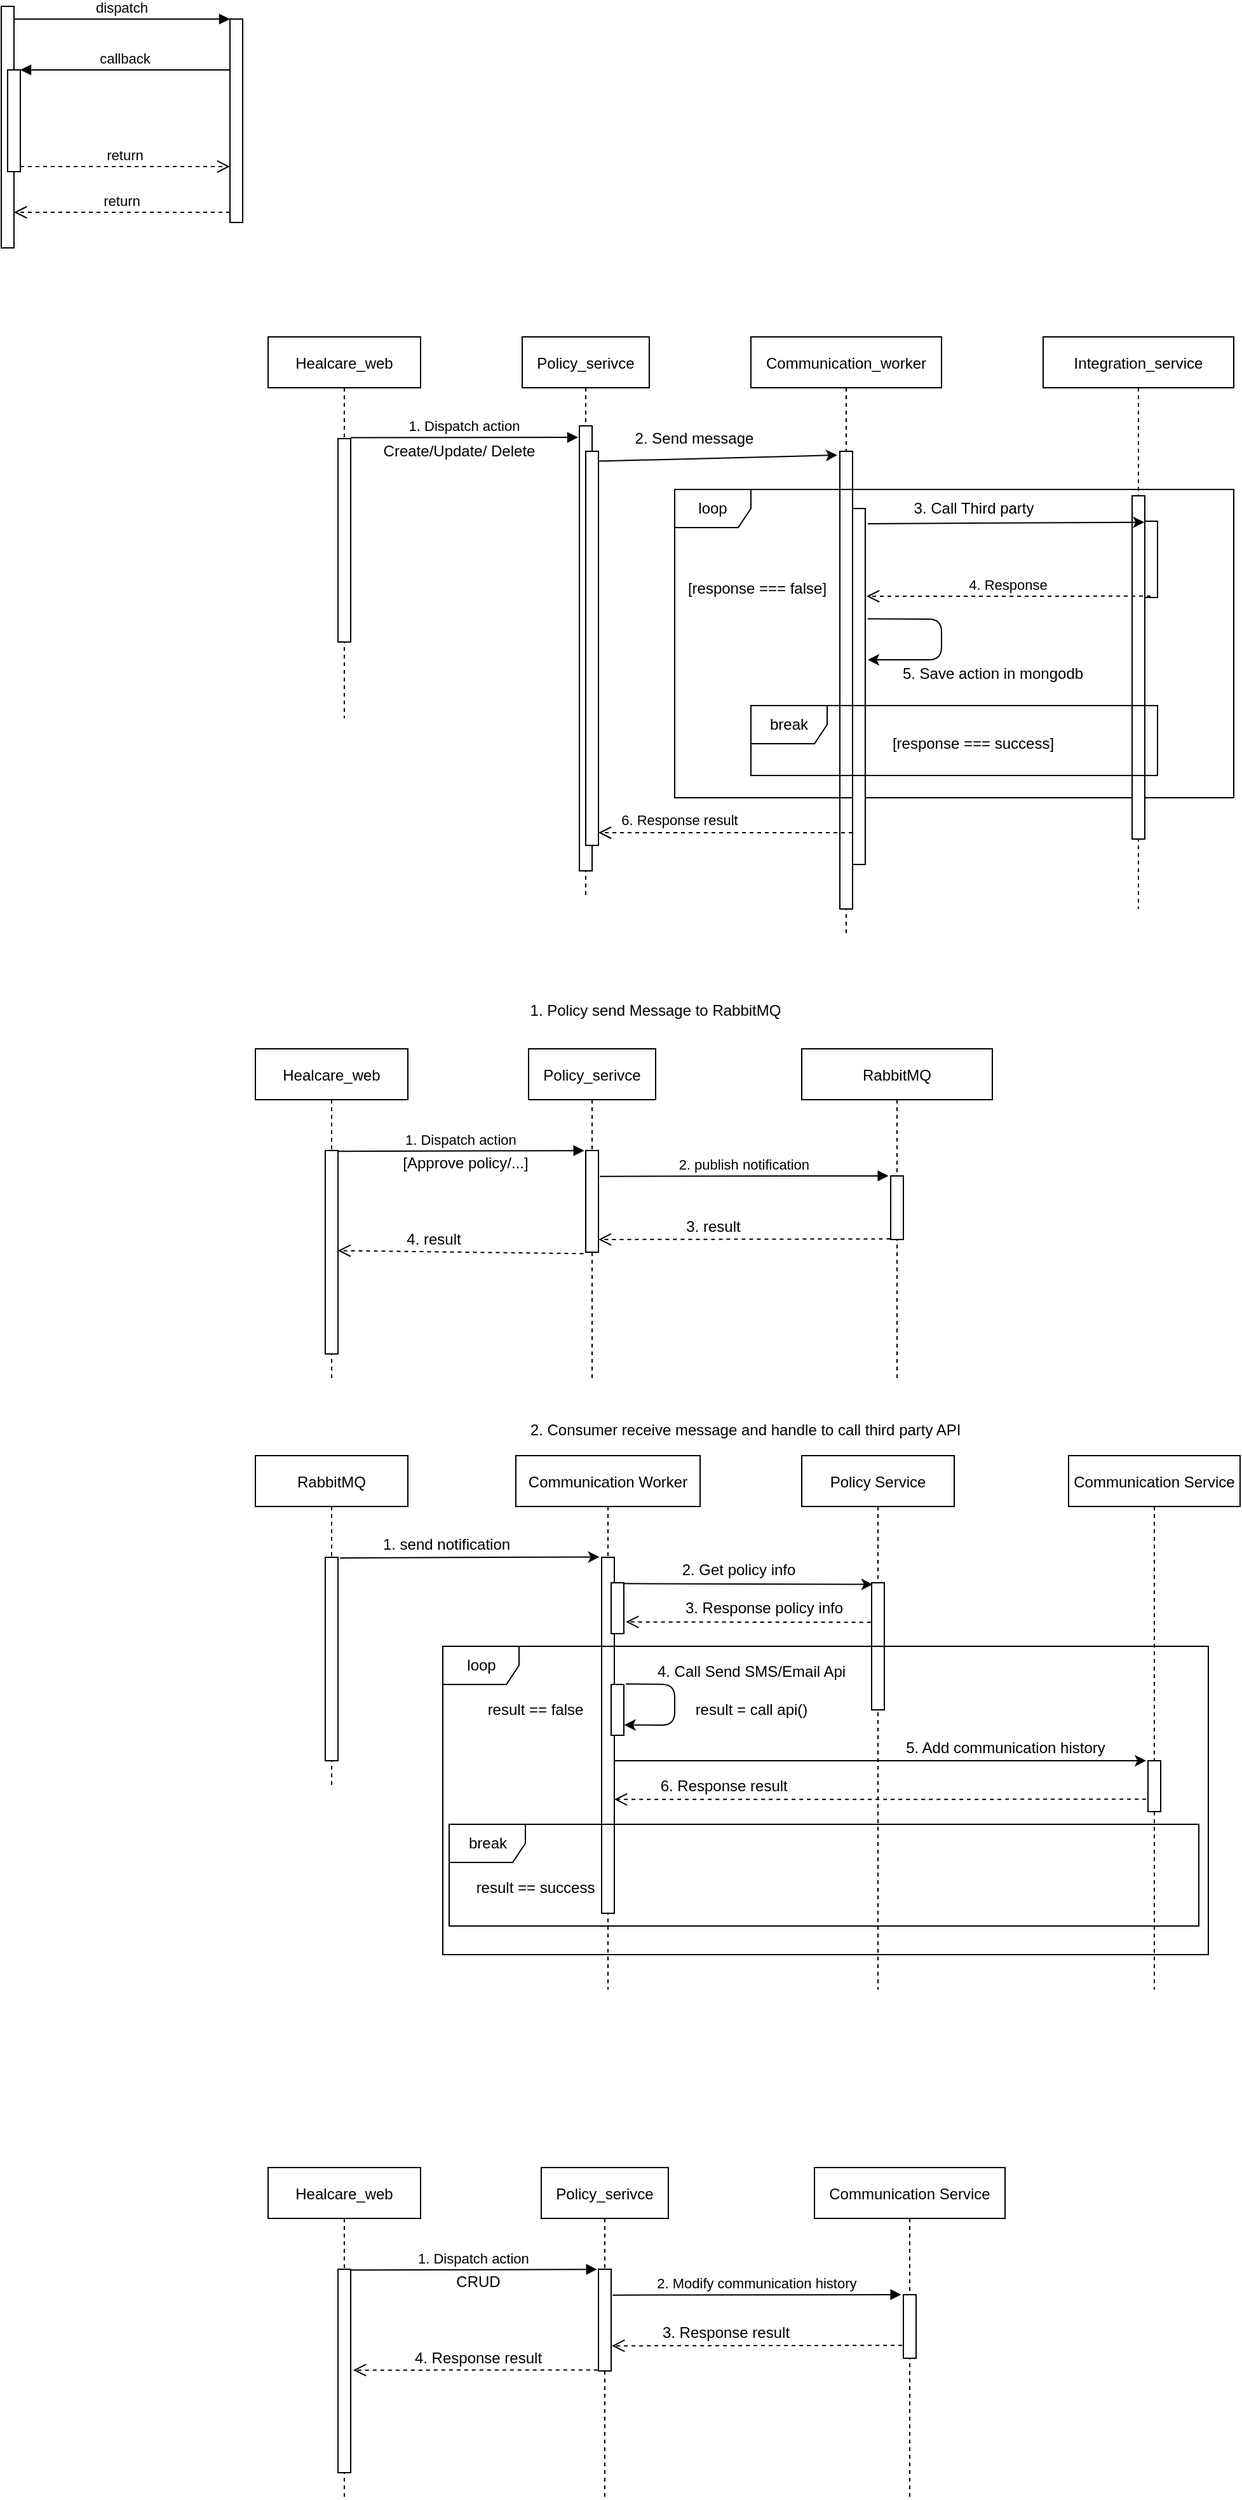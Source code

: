 <mxfile version="14.7.10" type="github">
  <diagram id="kgpKYQtTHZ0yAKxKKP6v" name="Page-1">
    <mxGraphModel dx="1660" dy="1576" grid="1" gridSize="10" guides="1" tooltips="1" connect="1" arrows="1" fold="1" page="1" pageScale="1" pageWidth="850" pageHeight="1100" math="0" shadow="0">
      <root>
        <mxCell id="0" />
        <mxCell id="1" parent="0" />
        <mxCell id="3nuBFxr9cyL0pnOWT2aG-1" value="Policy_serivce" style="shape=umlLifeline;perimeter=lifelinePerimeter;container=1;collapsible=0;recursiveResize=0;rounded=0;shadow=0;strokeWidth=1;" parent="1" vertex="1">
          <mxGeometry x="120" y="80" width="100" height="440" as="geometry" />
        </mxCell>
        <mxCell id="3nuBFxr9cyL0pnOWT2aG-2" value="" style="points=[];perimeter=orthogonalPerimeter;rounded=0;shadow=0;strokeWidth=1;" parent="3nuBFxr9cyL0pnOWT2aG-1" vertex="1">
          <mxGeometry x="45" y="70" width="10" height="350" as="geometry" />
        </mxCell>
        <mxCell id="3nuBFxr9cyL0pnOWT2aG-5" value="Communication_worker" style="shape=umlLifeline;perimeter=lifelinePerimeter;container=1;collapsible=0;recursiveResize=0;rounded=0;shadow=0;strokeWidth=1;" parent="1" vertex="1">
          <mxGeometry x="300" y="80" width="150" height="470" as="geometry" />
        </mxCell>
        <mxCell id="3nuBFxr9cyL0pnOWT2aG-6" value="" style="points=[];perimeter=orthogonalPerimeter;rounded=0;shadow=0;strokeWidth=1;" parent="3nuBFxr9cyL0pnOWT2aG-5" vertex="1">
          <mxGeometry x="70" y="90" width="10" height="360" as="geometry" />
        </mxCell>
        <mxCell id="o4c08-KEGbuTZJm9Iam8-4" value="" style="points=[];perimeter=orthogonalPerimeter;rounded=0;shadow=0;strokeWidth=1;" parent="1" vertex="1">
          <mxGeometry x="-290" y="-180" width="10" height="190" as="geometry" />
        </mxCell>
        <mxCell id="o4c08-KEGbuTZJm9Iam8-5" value="" style="points=[];perimeter=orthogonalPerimeter;rounded=0;shadow=0;strokeWidth=1;" parent="1" vertex="1">
          <mxGeometry x="-285" y="-130" width="10" height="80" as="geometry" />
        </mxCell>
        <mxCell id="o4c08-KEGbuTZJm9Iam8-6" value="" style="points=[];perimeter=orthogonalPerimeter;rounded=0;shadow=0;strokeWidth=1;" parent="1" vertex="1">
          <mxGeometry x="-110" y="-170" width="10" height="160" as="geometry" />
        </mxCell>
        <mxCell id="o4c08-KEGbuTZJm9Iam8-7" value="return" style="verticalAlign=bottom;endArrow=open;dashed=1;endSize=8;exitX=0;exitY=0.95;shadow=0;strokeWidth=1;" parent="1" source="o4c08-KEGbuTZJm9Iam8-6" target="o4c08-KEGbuTZJm9Iam8-4" edge="1">
          <mxGeometry relative="1" as="geometry">
            <mxPoint x="-180" y="-94" as="targetPoint" />
          </mxGeometry>
        </mxCell>
        <mxCell id="o4c08-KEGbuTZJm9Iam8-8" value="dispatch" style="verticalAlign=bottom;endArrow=block;entryX=0;entryY=0;shadow=0;strokeWidth=1;" parent="1" source="o4c08-KEGbuTZJm9Iam8-4" target="o4c08-KEGbuTZJm9Iam8-6" edge="1">
          <mxGeometry relative="1" as="geometry">
            <mxPoint x="-180" y="-170" as="sourcePoint" />
          </mxGeometry>
        </mxCell>
        <mxCell id="o4c08-KEGbuTZJm9Iam8-9" value="callback" style="verticalAlign=bottom;endArrow=block;entryX=1;entryY=0;shadow=0;strokeWidth=1;" parent="1" source="o4c08-KEGbuTZJm9Iam8-6" target="o4c08-KEGbuTZJm9Iam8-5" edge="1">
          <mxGeometry relative="1" as="geometry">
            <mxPoint x="-215" y="-130" as="sourcePoint" />
          </mxGeometry>
        </mxCell>
        <mxCell id="o4c08-KEGbuTZJm9Iam8-10" value="return" style="verticalAlign=bottom;endArrow=open;dashed=1;endSize=8;exitX=1;exitY=0.95;shadow=0;strokeWidth=1;" parent="1" source="o4c08-KEGbuTZJm9Iam8-5" target="o4c08-KEGbuTZJm9Iam8-6" edge="1">
          <mxGeometry relative="1" as="geometry">
            <mxPoint x="-215" y="-73" as="targetPoint" />
          </mxGeometry>
        </mxCell>
        <mxCell id="o4c08-KEGbuTZJm9Iam8-18" value="Healcare_web" style="shape=umlLifeline;perimeter=lifelinePerimeter;container=1;collapsible=0;recursiveResize=0;rounded=0;shadow=0;strokeWidth=1;" parent="1" vertex="1">
          <mxGeometry x="-80" y="80" width="120" height="300" as="geometry" />
        </mxCell>
        <mxCell id="o4c08-KEGbuTZJm9Iam8-19" value="" style="points=[];perimeter=orthogonalPerimeter;rounded=0;shadow=0;strokeWidth=1;" parent="o4c08-KEGbuTZJm9Iam8-18" vertex="1">
          <mxGeometry x="55" y="80" width="10" height="160" as="geometry" />
        </mxCell>
        <mxCell id="o4c08-KEGbuTZJm9Iam8-20" value="1. Dispatch action" style="verticalAlign=bottom;endArrow=block;shadow=0;strokeWidth=1;exitX=1;exitY=-0.005;exitDx=0;exitDy=0;exitPerimeter=0;" parent="1" source="o4c08-KEGbuTZJm9Iam8-19" edge="1">
          <mxGeometry relative="1" as="geometry">
            <mxPoint x="-10" y="160.0" as="sourcePoint" />
            <mxPoint x="164" y="159" as="targetPoint" />
          </mxGeometry>
        </mxCell>
        <mxCell id="o4c08-KEGbuTZJm9Iam8-22" value="Create/Update/ Delete" style="text;html=1;align=center;verticalAlign=middle;resizable=0;points=[];autosize=1;strokeColor=none;" parent="1" vertex="1">
          <mxGeometry x="5" y="160" width="130" height="20" as="geometry" />
        </mxCell>
        <mxCell id="o4c08-KEGbuTZJm9Iam8-24" value="" style="points=[];perimeter=orthogonalPerimeter;rounded=0;shadow=0;strokeWidth=1;" parent="1" vertex="1">
          <mxGeometry x="170" y="170" width="10" height="310" as="geometry" />
        </mxCell>
        <mxCell id="o4c08-KEGbuTZJm9Iam8-25" value="" style="endArrow=classic;html=1;exitX=1.014;exitY=0.025;exitDx=0;exitDy=0;exitPerimeter=0;" parent="1" source="o4c08-KEGbuTZJm9Iam8-24" edge="1">
          <mxGeometry width="50" height="50" relative="1" as="geometry">
            <mxPoint x="220" y="190" as="sourcePoint" />
            <mxPoint x="368" y="173" as="targetPoint" />
          </mxGeometry>
        </mxCell>
        <mxCell id="o4c08-KEGbuTZJm9Iam8-27" value="2. Send message" style="text;html=1;align=center;verticalAlign=middle;resizable=0;points=[];autosize=1;strokeColor=none;" parent="1" vertex="1">
          <mxGeometry x="200" y="150" width="110" height="20" as="geometry" />
        </mxCell>
        <mxCell id="o4c08-KEGbuTZJm9Iam8-31" value="loop" style="shape=umlFrame;whiteSpace=wrap;html=1;" parent="1" vertex="1">
          <mxGeometry x="240" y="200" width="440" height="242.5" as="geometry" />
        </mxCell>
        <mxCell id="o4c08-KEGbuTZJm9Iam8-32" value="" style="verticalAlign=bottom;endArrow=open;dashed=1;endSize=8;shadow=0;strokeWidth=1;" parent="1" source="o4c08-KEGbuTZJm9Iam8-35" edge="1">
          <mxGeometry relative="1" as="geometry">
            <mxPoint x="180" y="470" as="targetPoint" />
            <mxPoint x="369" y="470" as="sourcePoint" />
          </mxGeometry>
        </mxCell>
        <mxCell id="o4c08-KEGbuTZJm9Iam8-33" value="Integration_service" style="shape=umlLifeline;perimeter=lifelinePerimeter;container=1;collapsible=0;recursiveResize=0;rounded=0;shadow=0;strokeWidth=1;" parent="1" vertex="1">
          <mxGeometry x="530" y="80" width="150" height="450" as="geometry" />
        </mxCell>
        <mxCell id="o4c08-KEGbuTZJm9Iam8-34" value="" style="points=[];perimeter=orthogonalPerimeter;rounded=0;shadow=0;strokeWidth=1;" parent="o4c08-KEGbuTZJm9Iam8-33" vertex="1">
          <mxGeometry x="70" y="125" width="10" height="270" as="geometry" />
        </mxCell>
        <mxCell id="o4c08-KEGbuTZJm9Iam8-35" value="" style="points=[];perimeter=orthogonalPerimeter;rounded=0;shadow=0;strokeWidth=1;" parent="1" vertex="1">
          <mxGeometry x="380" y="215" width="10" height="280" as="geometry" />
        </mxCell>
        <mxCell id="o4c08-KEGbuTZJm9Iam8-36" value="" style="endArrow=classic;html=1;entryX=-0.031;entryY=0.013;entryDx=0;entryDy=0;entryPerimeter=0;" parent="1" target="o4c08-KEGbuTZJm9Iam8-37" edge="1">
          <mxGeometry width="50" height="50" relative="1" as="geometry">
            <mxPoint x="392" y="227" as="sourcePoint" />
            <mxPoint x="587.86" y="225.0" as="targetPoint" />
          </mxGeometry>
        </mxCell>
        <mxCell id="o4c08-KEGbuTZJm9Iam8-37" value="" style="points=[];perimeter=orthogonalPerimeter;rounded=0;shadow=0;strokeWidth=1;" parent="1" vertex="1">
          <mxGeometry x="610" y="225" width="10" height="60" as="geometry" />
        </mxCell>
        <mxCell id="o4c08-KEGbuTZJm9Iam8-38" value="3. Call Third party" style="text;html=1;align=center;verticalAlign=middle;resizable=0;points=[];autosize=1;strokeColor=none;" parent="1" vertex="1">
          <mxGeometry x="420" y="205" width="110" height="20" as="geometry" />
        </mxCell>
        <mxCell id="o4c08-KEGbuTZJm9Iam8-39" value="4. Response" style="verticalAlign=bottom;endArrow=open;dashed=1;endSize=8;shadow=0;strokeWidth=1;exitX=0.452;exitY=0.982;exitDx=0;exitDy=0;exitPerimeter=0;" parent="1" source="o4c08-KEGbuTZJm9Iam8-37" edge="1">
          <mxGeometry relative="1" as="geometry">
            <mxPoint x="391" y="284" as="targetPoint" />
            <mxPoint x="598.59" y="274.66" as="sourcePoint" />
          </mxGeometry>
        </mxCell>
        <mxCell id="o4c08-KEGbuTZJm9Iam8-40" value="" style="endArrow=classic;html=1;exitX=1.186;exitY=0.31;exitDx=0;exitDy=0;exitPerimeter=0;" parent="1" source="o4c08-KEGbuTZJm9Iam8-35" edge="1">
          <mxGeometry width="50" height="50" relative="1" as="geometry">
            <mxPoint x="420" y="395" as="sourcePoint" />
            <mxPoint x="392" y="334" as="targetPoint" />
            <Array as="points">
              <mxPoint x="450" y="302" />
              <mxPoint x="450" y="334" />
            </Array>
          </mxGeometry>
        </mxCell>
        <mxCell id="o4c08-KEGbuTZJm9Iam8-41" value="5. Save action in mongodb" style="text;html=1;align=center;verticalAlign=middle;resizable=0;points=[];autosize=1;strokeColor=none;" parent="1" vertex="1">
          <mxGeometry x="410" y="335" width="160" height="20" as="geometry" />
        </mxCell>
        <mxCell id="o4c08-KEGbuTZJm9Iam8-44" value="&lt;span style=&quot;font-size: 11px ; background-color: rgb(255 , 255 , 255)&quot;&gt;6. Response result&amp;nbsp;&lt;/span&gt;" style="text;html=1;align=center;verticalAlign=middle;resizable=0;points=[];autosize=1;strokeColor=none;" parent="1" vertex="1">
          <mxGeometry x="190" y="450" width="110" height="20" as="geometry" />
        </mxCell>
        <mxCell id="o4c08-KEGbuTZJm9Iam8-47" value="break" style="shape=umlFrame;whiteSpace=wrap;html=1;" parent="1" vertex="1">
          <mxGeometry x="300" y="370" width="320" height="55" as="geometry" />
        </mxCell>
        <mxCell id="o4c08-KEGbuTZJm9Iam8-50" value="[response === false]" style="text;html=1;strokeColor=none;fillColor=none;align=center;verticalAlign=middle;whiteSpace=wrap;rounded=0;" parent="1" vertex="1">
          <mxGeometry x="230" y="267.5" width="150" height="20" as="geometry" />
        </mxCell>
        <mxCell id="o4c08-KEGbuTZJm9Iam8-51" value="[response === success]" style="text;html=1;strokeColor=none;fillColor=none;align=center;verticalAlign=middle;whiteSpace=wrap;rounded=0;" parent="1" vertex="1">
          <mxGeometry x="405" y="390" width="140" height="20" as="geometry" />
        </mxCell>
        <mxCell id="hO5qz7p9oijjKZkBR4sG-1" value="Healcare_web" style="shape=umlLifeline;perimeter=lifelinePerimeter;container=1;collapsible=0;recursiveResize=0;rounded=0;shadow=0;strokeWidth=1;" vertex="1" parent="1">
          <mxGeometry x="-90" y="640" width="120" height="260" as="geometry" />
        </mxCell>
        <mxCell id="hO5qz7p9oijjKZkBR4sG-2" value="" style="points=[];perimeter=orthogonalPerimeter;rounded=0;shadow=0;strokeWidth=1;" vertex="1" parent="hO5qz7p9oijjKZkBR4sG-1">
          <mxGeometry x="55" y="80" width="10" height="160" as="geometry" />
        </mxCell>
        <mxCell id="hO5qz7p9oijjKZkBR4sG-3" value="Policy_serivce" style="shape=umlLifeline;perimeter=lifelinePerimeter;container=1;collapsible=0;recursiveResize=0;rounded=0;shadow=0;strokeWidth=1;" vertex="1" parent="1">
          <mxGeometry x="125" y="640" width="100" height="260" as="geometry" />
        </mxCell>
        <mxCell id="hO5qz7p9oijjKZkBR4sG-4" value="" style="points=[];perimeter=orthogonalPerimeter;rounded=0;shadow=0;strokeWidth=1;" vertex="1" parent="hO5qz7p9oijjKZkBR4sG-3">
          <mxGeometry x="45" y="80" width="10" height="80" as="geometry" />
        </mxCell>
        <mxCell id="hO5qz7p9oijjKZkBR4sG-7" value="RabbitMQ" style="shape=umlLifeline;perimeter=lifelinePerimeter;container=1;collapsible=0;recursiveResize=0;rounded=0;shadow=0;strokeWidth=1;" vertex="1" parent="1">
          <mxGeometry x="340" y="640" width="150" height="260" as="geometry" />
        </mxCell>
        <mxCell id="hO5qz7p9oijjKZkBR4sG-8" value="" style="points=[];perimeter=orthogonalPerimeter;rounded=0;shadow=0;strokeWidth=1;" vertex="1" parent="hO5qz7p9oijjKZkBR4sG-7">
          <mxGeometry x="70" y="100" width="10" height="50" as="geometry" />
        </mxCell>
        <mxCell id="hO5qz7p9oijjKZkBR4sG-13" value="1. Policy send Message to RabbitMQ" style="text;html=1;strokeColor=none;fillColor=none;align=center;verticalAlign=middle;whiteSpace=wrap;rounded=0;" vertex="1" parent="1">
          <mxGeometry x="110" y="600" width="230" height="20" as="geometry" />
        </mxCell>
        <mxCell id="hO5qz7p9oijjKZkBR4sG-14" value="2. Consumer receive message and handle to call third party API&amp;nbsp;" style="text;html=1;strokeColor=none;fillColor=none;align=center;verticalAlign=middle;whiteSpace=wrap;rounded=0;" vertex="1" parent="1">
          <mxGeometry x="110" y="930" width="375" height="20" as="geometry" />
        </mxCell>
        <mxCell id="hO5qz7p9oijjKZkBR4sG-15" value="1. Dispatch action" style="verticalAlign=bottom;endArrow=block;shadow=0;strokeWidth=1;exitX=0.971;exitY=0.004;exitDx=0;exitDy=0;exitPerimeter=0;entryX=-0.11;entryY=0.001;entryDx=0;entryDy=0;entryPerimeter=0;" edge="1" parent="1" source="hO5qz7p9oijjKZkBR4sG-2" target="hO5qz7p9oijjKZkBR4sG-4">
          <mxGeometry relative="1" as="geometry">
            <mxPoint x="-19.5" y="720.2" as="sourcePoint" />
            <mxPoint x="159.5" y="720" as="targetPoint" />
          </mxGeometry>
        </mxCell>
        <mxCell id="hO5qz7p9oijjKZkBR4sG-16" value="2. publish notification" style="verticalAlign=bottom;endArrow=block;shadow=0;strokeWidth=1;exitX=1.118;exitY=0.254;exitDx=0;exitDy=0;exitPerimeter=0;entryX=-0.167;entryY=-0.001;entryDx=0;entryDy=0;entryPerimeter=0;" edge="1" parent="1" source="hO5qz7p9oijjKZkBR4sG-4" target="hO5qz7p9oijjKZkBR4sG-8">
          <mxGeometry relative="1" as="geometry">
            <mxPoint x="190.0" y="740.44" as="sourcePoint" />
            <mxPoint x="384.19" y="740.0" as="targetPoint" />
          </mxGeometry>
        </mxCell>
        <mxCell id="hO5qz7p9oijjKZkBR4sG-18" value="" style="verticalAlign=bottom;endArrow=open;dashed=1;endSize=8;shadow=0;strokeWidth=1;exitX=-0.028;exitY=0.991;exitDx=0;exitDy=0;exitPerimeter=0;" edge="1" parent="1" source="hO5qz7p9oijjKZkBR4sG-8">
          <mxGeometry relative="1" as="geometry">
            <mxPoint x="180" y="790" as="targetPoint" />
            <mxPoint x="405" y="789.66" as="sourcePoint" />
          </mxGeometry>
        </mxCell>
        <mxCell id="hO5qz7p9oijjKZkBR4sG-19" value="3. result" style="text;html=1;align=center;verticalAlign=middle;resizable=0;points=[];autosize=1;strokeColor=none;" vertex="1" parent="1">
          <mxGeometry x="240" y="770" width="60" height="20" as="geometry" />
        </mxCell>
        <mxCell id="hO5qz7p9oijjKZkBR4sG-20" value="" style="verticalAlign=bottom;endArrow=open;dashed=1;endSize=8;shadow=0;strokeWidth=1;exitX=-0.176;exitY=1.014;exitDx=0;exitDy=0;exitPerimeter=0;entryX=0.99;entryY=0.492;entryDx=0;entryDy=0;entryPerimeter=0;" edge="1" parent="1" source="hO5qz7p9oijjKZkBR4sG-4" target="hO5qz7p9oijjKZkBR4sG-2">
          <mxGeometry relative="1" as="geometry">
            <mxPoint x="-20" y="800" as="targetPoint" />
            <mxPoint x="159.72" y="799.55" as="sourcePoint" />
          </mxGeometry>
        </mxCell>
        <mxCell id="hO5qz7p9oijjKZkBR4sG-21" value="4. result" style="text;html=1;align=center;verticalAlign=middle;resizable=0;points=[];autosize=1;strokeColor=none;" vertex="1" parent="1">
          <mxGeometry x="20" y="780" width="60" height="20" as="geometry" />
        </mxCell>
        <mxCell id="hO5qz7p9oijjKZkBR4sG-22" value="RabbitMQ" style="shape=umlLifeline;perimeter=lifelinePerimeter;container=1;collapsible=0;recursiveResize=0;rounded=0;shadow=0;strokeWidth=1;" vertex="1" parent="1">
          <mxGeometry x="-90" y="960" width="120" height="260" as="geometry" />
        </mxCell>
        <mxCell id="hO5qz7p9oijjKZkBR4sG-23" value="" style="points=[];perimeter=orthogonalPerimeter;rounded=0;shadow=0;strokeWidth=1;" vertex="1" parent="hO5qz7p9oijjKZkBR4sG-22">
          <mxGeometry x="55" y="80" width="10" height="160" as="geometry" />
        </mxCell>
        <mxCell id="hO5qz7p9oijjKZkBR4sG-24" value="Communication Worker" style="shape=umlLifeline;perimeter=lifelinePerimeter;container=1;collapsible=0;recursiveResize=0;rounded=0;shadow=0;strokeWidth=1;" vertex="1" parent="1">
          <mxGeometry x="115" y="960" width="145" height="420" as="geometry" />
        </mxCell>
        <mxCell id="hO5qz7p9oijjKZkBR4sG-25" value="" style="points=[];perimeter=orthogonalPerimeter;rounded=0;shadow=0;strokeWidth=1;" vertex="1" parent="hO5qz7p9oijjKZkBR4sG-24">
          <mxGeometry x="67.5" y="80" width="10" height="280" as="geometry" />
        </mxCell>
        <mxCell id="hO5qz7p9oijjKZkBR4sG-26" value="Communication Service" style="shape=umlLifeline;perimeter=lifelinePerimeter;container=1;collapsible=0;recursiveResize=0;rounded=0;shadow=0;strokeWidth=1;" vertex="1" parent="1">
          <mxGeometry x="550" y="960" width="135" height="420" as="geometry" />
        </mxCell>
        <mxCell id="hO5qz7p9oijjKZkBR4sG-27" value="" style="points=[];perimeter=orthogonalPerimeter;rounded=0;shadow=0;strokeWidth=1;" vertex="1" parent="hO5qz7p9oijjKZkBR4sG-26">
          <mxGeometry x="62.5" y="240" width="10" height="40" as="geometry" />
        </mxCell>
        <mxCell id="hO5qz7p9oijjKZkBR4sG-28" value="Policy Service" style="shape=umlLifeline;perimeter=lifelinePerimeter;container=1;collapsible=0;recursiveResize=0;rounded=0;shadow=0;strokeWidth=1;" vertex="1" parent="1">
          <mxGeometry x="340" y="960" width="120" height="420" as="geometry" />
        </mxCell>
        <mxCell id="hO5qz7p9oijjKZkBR4sG-29" value="" style="points=[];perimeter=orthogonalPerimeter;rounded=0;shadow=0;strokeWidth=1;" vertex="1" parent="hO5qz7p9oijjKZkBR4sG-28">
          <mxGeometry x="55" y="100" width="10" height="100" as="geometry" />
        </mxCell>
        <mxCell id="hO5qz7p9oijjKZkBR4sG-35" value="" style="group" vertex="1" connectable="0" parent="1">
          <mxGeometry y="1020" width="120" height="20" as="geometry" />
        </mxCell>
        <mxCell id="hO5qz7p9oijjKZkBR4sG-31" value="" style="endArrow=classic;html=1;exitX=1.159;exitY=0.003;exitDx=0;exitDy=0;exitPerimeter=0;entryX=-0.167;entryY=-0.001;entryDx=0;entryDy=0;entryPerimeter=0;" edge="1" parent="hO5qz7p9oijjKZkBR4sG-35" source="hO5qz7p9oijjKZkBR4sG-23" target="hO5qz7p9oijjKZkBR4sG-25">
          <mxGeometry width="50" height="50" relative="1" as="geometry">
            <mxPoint x="270" y="100" as="sourcePoint" />
            <mxPoint x="320" y="50" as="targetPoint" />
          </mxGeometry>
        </mxCell>
        <mxCell id="hO5qz7p9oijjKZkBR4sG-32" value="1. send notification" style="text;html=1;align=center;verticalAlign=middle;resizable=0;points=[];autosize=1;strokeColor=none;" vertex="1" parent="hO5qz7p9oijjKZkBR4sG-35">
          <mxGeometry width="120" height="20" as="geometry" />
        </mxCell>
        <mxCell id="hO5qz7p9oijjKZkBR4sG-39" value="" style="endArrow=classic;html=1;exitX=1.159;exitY=0.003;exitDx=0;exitDy=0;exitPerimeter=0;entryX=0.09;entryY=0.013;entryDx=0;entryDy=0;entryPerimeter=0;" edge="1" parent="1" target="hO5qz7p9oijjKZkBR4sG-29">
          <mxGeometry width="50" height="50" relative="1" as="geometry">
            <mxPoint x="200.0" y="1060.64" as="sourcePoint" />
            <mxPoint x="280" y="1100" as="targetPoint" />
          </mxGeometry>
        </mxCell>
        <mxCell id="hO5qz7p9oijjKZkBR4sG-40" value="" style="points=[];perimeter=orthogonalPerimeter;rounded=0;shadow=0;strokeWidth=1;" vertex="1" parent="1">
          <mxGeometry x="190" y="1060" width="10" height="40" as="geometry" />
        </mxCell>
        <mxCell id="hO5qz7p9oijjKZkBR4sG-41" value="2. Get policy info" style="text;html=1;align=center;verticalAlign=middle;resizable=0;points=[];autosize=1;strokeColor=none;" vertex="1" parent="1">
          <mxGeometry x="240" y="1040" width="100" height="20" as="geometry" />
        </mxCell>
        <mxCell id="hO5qz7p9oijjKZkBR4sG-42" value="" style="verticalAlign=bottom;endArrow=open;dashed=1;endSize=8;shadow=0;strokeWidth=1;exitX=-0.065;exitY=0.311;exitDx=0;exitDy=0;exitPerimeter=0;entryX=1.157;entryY=0.77;entryDx=0;entryDy=0;entryPerimeter=0;" edge="1" parent="1" source="hO5qz7p9oijjKZkBR4sG-29" target="hO5qz7p9oijjKZkBR4sG-40">
          <mxGeometry relative="1" as="geometry">
            <mxPoint x="210" y="1090" as="targetPoint" />
            <mxPoint x="390.0" y="1089.66" as="sourcePoint" />
          </mxGeometry>
        </mxCell>
        <mxCell id="hO5qz7p9oijjKZkBR4sG-43" value="3. Response policy info" style="text;html=1;align=center;verticalAlign=middle;resizable=0;points=[];autosize=1;strokeColor=none;" vertex="1" parent="1">
          <mxGeometry x="240" y="1070" width="140" height="20" as="geometry" />
        </mxCell>
        <mxCell id="hO5qz7p9oijjKZkBR4sG-44" value="" style="points=[];perimeter=orthogonalPerimeter;rounded=0;shadow=0;strokeWidth=1;" vertex="1" parent="1">
          <mxGeometry x="190" y="1140" width="10" height="40" as="geometry" />
        </mxCell>
        <mxCell id="hO5qz7p9oijjKZkBR4sG-45" value="" style="endArrow=classic;html=1;exitX=1.155;exitY=-0.01;exitDx=0;exitDy=0;exitPerimeter=0;entryX=1.034;entryY=0.796;entryDx=0;entryDy=0;entryPerimeter=0;" edge="1" parent="1" source="hO5qz7p9oijjKZkBR4sG-44" target="hO5qz7p9oijjKZkBR4sG-44">
          <mxGeometry width="50" height="50" relative="1" as="geometry">
            <mxPoint x="210.0" y="1140" as="sourcePoint" />
            <mxPoint x="210.14" y="1172.2" as="targetPoint" />
            <Array as="points">
              <mxPoint x="240" y="1140" />
              <mxPoint x="240" y="1172" />
            </Array>
          </mxGeometry>
        </mxCell>
        <mxCell id="hO5qz7p9oijjKZkBR4sG-46" value="4. Call Send SMS/Email Api" style="text;html=1;align=center;verticalAlign=middle;resizable=0;points=[];autosize=1;strokeColor=none;" vertex="1" parent="1">
          <mxGeometry x="220" y="1120" width="160" height="20" as="geometry" />
        </mxCell>
        <mxCell id="hO5qz7p9oijjKZkBR4sG-47" value="" style="endArrow=classic;html=1;exitX=1.159;exitY=0.003;exitDx=0;exitDy=0;exitPerimeter=0;entryX=-0.139;entryY=-0.001;entryDx=0;entryDy=0;entryPerimeter=0;" edge="1" parent="1" target="hO5qz7p9oijjKZkBR4sG-27">
          <mxGeometry width="50" height="50" relative="1" as="geometry">
            <mxPoint x="192.05" y="1200.0" as="sourcePoint" />
            <mxPoint x="387.95" y="1200.66" as="targetPoint" />
          </mxGeometry>
        </mxCell>
        <mxCell id="hO5qz7p9oijjKZkBR4sG-48" value="5. Add communication history" style="text;html=1;align=center;verticalAlign=middle;resizable=0;points=[];autosize=1;strokeColor=none;" vertex="1" parent="1">
          <mxGeometry x="415" y="1180" width="170" height="20" as="geometry" />
        </mxCell>
        <mxCell id="hO5qz7p9oijjKZkBR4sG-49" value="" style="verticalAlign=bottom;endArrow=open;dashed=1;endSize=8;shadow=0;strokeWidth=1;exitX=-0.142;exitY=0.757;exitDx=0;exitDy=0;exitPerimeter=0;entryX=1;entryY=0.68;entryDx=0;entryDy=0;entryPerimeter=0;" edge="1" parent="1" source="hO5qz7p9oijjKZkBR4sG-27" target="hO5qz7p9oijjKZkBR4sG-25">
          <mxGeometry relative="1" as="geometry">
            <mxPoint x="390.0" y="1230.0" as="targetPoint" />
            <mxPoint x="582.78" y="1230.3" as="sourcePoint" />
          </mxGeometry>
        </mxCell>
        <mxCell id="hO5qz7p9oijjKZkBR4sG-51" value="6. Response result&amp;nbsp;" style="text;html=1;align=center;verticalAlign=middle;resizable=0;points=[];autosize=1;strokeColor=none;" vertex="1" parent="1">
          <mxGeometry x="220" y="1210" width="120" height="20" as="geometry" />
        </mxCell>
        <mxCell id="hO5qz7p9oijjKZkBR4sG-52" value="loop" style="shape=umlFrame;whiteSpace=wrap;html=1;" vertex="1" parent="1">
          <mxGeometry x="57.5" y="1110" width="602.5" height="242.5" as="geometry" />
        </mxCell>
        <mxCell id="hO5qz7p9oijjKZkBR4sG-53" value="break" style="shape=umlFrame;whiteSpace=wrap;html=1;" vertex="1" parent="1">
          <mxGeometry x="62.5" y="1250" width="590" height="80" as="geometry" />
        </mxCell>
        <mxCell id="hO5qz7p9oijjKZkBR4sG-55" value="result = call api()" style="text;html=1;align=center;verticalAlign=middle;resizable=0;points=[];autosize=1;strokeColor=none;" vertex="1" parent="1">
          <mxGeometry x="250" y="1150" width="100" height="20" as="geometry" />
        </mxCell>
        <mxCell id="hO5qz7p9oijjKZkBR4sG-56" value="result == false" style="text;html=1;align=center;verticalAlign=middle;resizable=0;points=[];autosize=1;strokeColor=none;" vertex="1" parent="1">
          <mxGeometry x="85" y="1150" width="90" height="20" as="geometry" />
        </mxCell>
        <mxCell id="hO5qz7p9oijjKZkBR4sG-57" value="result == success" style="text;html=1;align=center;verticalAlign=middle;resizable=0;points=[];autosize=1;strokeColor=none;" vertex="1" parent="1">
          <mxGeometry x="75" y="1290" width="110" height="20" as="geometry" />
        </mxCell>
        <mxCell id="hO5qz7p9oijjKZkBR4sG-58" value="Healcare_web" style="shape=umlLifeline;perimeter=lifelinePerimeter;container=1;collapsible=0;recursiveResize=0;rounded=0;shadow=0;strokeWidth=1;" vertex="1" parent="1">
          <mxGeometry x="-80" y="1520" width="120" height="260" as="geometry" />
        </mxCell>
        <mxCell id="hO5qz7p9oijjKZkBR4sG-59" value="" style="points=[];perimeter=orthogonalPerimeter;rounded=0;shadow=0;strokeWidth=1;" vertex="1" parent="hO5qz7p9oijjKZkBR4sG-58">
          <mxGeometry x="55" y="80" width="10" height="160" as="geometry" />
        </mxCell>
        <mxCell id="hO5qz7p9oijjKZkBR4sG-60" value="Policy_serivce" style="shape=umlLifeline;perimeter=lifelinePerimeter;container=1;collapsible=0;recursiveResize=0;rounded=0;shadow=0;strokeWidth=1;" vertex="1" parent="1">
          <mxGeometry x="135" y="1520" width="100" height="260" as="geometry" />
        </mxCell>
        <mxCell id="hO5qz7p9oijjKZkBR4sG-61" value="" style="points=[];perimeter=orthogonalPerimeter;rounded=0;shadow=0;strokeWidth=1;" vertex="1" parent="hO5qz7p9oijjKZkBR4sG-60">
          <mxGeometry x="45" y="80" width="10" height="80" as="geometry" />
        </mxCell>
        <mxCell id="hO5qz7p9oijjKZkBR4sG-62" value="Communication Service" style="shape=umlLifeline;perimeter=lifelinePerimeter;container=1;collapsible=0;recursiveResize=0;rounded=0;shadow=0;strokeWidth=1;" vertex="1" parent="1">
          <mxGeometry x="350" y="1520" width="150" height="260" as="geometry" />
        </mxCell>
        <mxCell id="hO5qz7p9oijjKZkBR4sG-63" value="" style="points=[];perimeter=orthogonalPerimeter;rounded=0;shadow=0;strokeWidth=1;" vertex="1" parent="hO5qz7p9oijjKZkBR4sG-62">
          <mxGeometry x="70" y="100" width="10" height="50" as="geometry" />
        </mxCell>
        <mxCell id="hO5qz7p9oijjKZkBR4sG-64" value="1. Dispatch action" style="verticalAlign=bottom;endArrow=block;shadow=0;strokeWidth=1;exitX=0.971;exitY=0.004;exitDx=0;exitDy=0;exitPerimeter=0;entryX=-0.11;entryY=0.001;entryDx=0;entryDy=0;entryPerimeter=0;" edge="1" parent="1" source="hO5qz7p9oijjKZkBR4sG-59" target="hO5qz7p9oijjKZkBR4sG-61">
          <mxGeometry relative="1" as="geometry">
            <mxPoint x="-9.5" y="1600.2" as="sourcePoint" />
            <mxPoint x="169.5" y="1600" as="targetPoint" />
          </mxGeometry>
        </mxCell>
        <mxCell id="hO5qz7p9oijjKZkBR4sG-65" value="2. Modify communication history" style="verticalAlign=bottom;endArrow=block;shadow=0;strokeWidth=1;exitX=1.118;exitY=0.254;exitDx=0;exitDy=0;exitPerimeter=0;entryX=-0.167;entryY=-0.001;entryDx=0;entryDy=0;entryPerimeter=0;" edge="1" parent="1" source="hO5qz7p9oijjKZkBR4sG-61" target="hO5qz7p9oijjKZkBR4sG-63">
          <mxGeometry relative="1" as="geometry">
            <mxPoint x="200.0" y="1620.44" as="sourcePoint" />
            <mxPoint x="394.19" y="1620.0" as="targetPoint" />
          </mxGeometry>
        </mxCell>
        <mxCell id="hO5qz7p9oijjKZkBR4sG-72" value="CRUD" style="text;html=1;align=center;verticalAlign=middle;resizable=0;points=[];autosize=1;strokeColor=none;" vertex="1" parent="1">
          <mxGeometry x="60" y="1600" width="50" height="20" as="geometry" />
        </mxCell>
        <mxCell id="hO5qz7p9oijjKZkBR4sG-73" value="[Approve policy/...]" style="text;html=1;align=center;verticalAlign=middle;resizable=0;points=[];autosize=1;strokeColor=none;" vertex="1" parent="1">
          <mxGeometry x="20" y="720" width="110" height="20" as="geometry" />
        </mxCell>
        <mxCell id="hO5qz7p9oijjKZkBR4sG-74" value="" style="verticalAlign=bottom;endArrow=open;dashed=1;endSize=8;shadow=0;strokeWidth=1;exitX=-0.094;exitY=0.797;exitDx=0;exitDy=0;exitPerimeter=0;entryX=1.055;entryY=0.753;entryDx=0;entryDy=0;entryPerimeter=0;" edge="1" parent="1" source="hO5qz7p9oijjKZkBR4sG-63" target="hO5qz7p9oijjKZkBR4sG-61">
          <mxGeometry relative="1" as="geometry">
            <mxPoint x="200" y="1660" as="targetPoint" />
            <mxPoint x="410" y="1660" as="sourcePoint" />
          </mxGeometry>
        </mxCell>
        <mxCell id="hO5qz7p9oijjKZkBR4sG-75" value="3. Response result" style="text;html=1;align=center;verticalAlign=middle;resizable=0;points=[];autosize=1;strokeColor=none;" vertex="1" parent="1">
          <mxGeometry x="220" y="1640" width="120" height="20" as="geometry" />
        </mxCell>
        <mxCell id="hO5qz7p9oijjKZkBR4sG-76" value="" style="verticalAlign=bottom;endArrow=open;dashed=1;endSize=8;shadow=0;strokeWidth=1;exitX=-0.061;exitY=0.99;exitDx=0;exitDy=0;exitPerimeter=0;entryX=1.2;entryY=0.496;entryDx=0;entryDy=0;entryPerimeter=0;" edge="1" parent="1" source="hO5qz7p9oijjKZkBR4sG-61" target="hO5qz7p9oijjKZkBR4sG-59">
          <mxGeometry relative="1" as="geometry">
            <mxPoint x="-53.51" y="1680.24" as="targetPoint" />
            <mxPoint x="175.0" y="1679.85" as="sourcePoint" />
          </mxGeometry>
        </mxCell>
        <mxCell id="hO5qz7p9oijjKZkBR4sG-77" value="4. Response result" style="text;html=1;align=center;verticalAlign=middle;resizable=0;points=[];autosize=1;strokeColor=none;" vertex="1" parent="1">
          <mxGeometry x="25" y="1660" width="120" height="20" as="geometry" />
        </mxCell>
      </root>
    </mxGraphModel>
  </diagram>
</mxfile>
